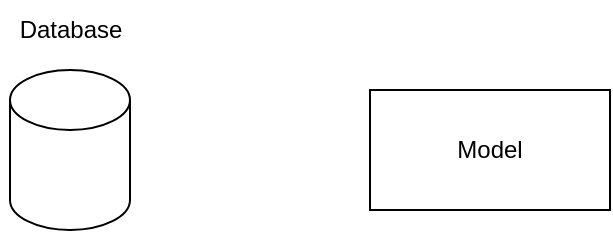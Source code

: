 <mxfile version="20.8.5" type="github">
  <diagram id="qtcBp3dJnnCbnhJm_IX-" name="Page-1">
    <mxGraphModel dx="2227" dy="729" grid="1" gridSize="10" guides="1" tooltips="1" connect="1" arrows="1" fold="1" page="1" pageScale="1" pageWidth="827" pageHeight="1169" math="0" shadow="0">
      <root>
        <mxCell id="0" />
        <mxCell id="1" parent="0" />
        <mxCell id="3n8I6Zs3uas5UZcrwDvb-1" value="Model" style="rounded=0;whiteSpace=wrap;html=1;" vertex="1" parent="1">
          <mxGeometry x="-60" y="160" width="120" height="60" as="geometry" />
        </mxCell>
        <mxCell id="3n8I6Zs3uas5UZcrwDvb-2" value="" style="shape=cylinder3;whiteSpace=wrap;html=1;boundedLbl=1;backgroundOutline=1;size=15;" vertex="1" parent="1">
          <mxGeometry x="-240" y="150" width="60" height="80" as="geometry" />
        </mxCell>
        <mxCell id="3n8I6Zs3uas5UZcrwDvb-4" value="Database" style="text;html=1;align=center;verticalAlign=middle;resizable=0;points=[];autosize=1;strokeColor=none;fillColor=none;" vertex="1" parent="1">
          <mxGeometry x="-245" y="115" width="70" height="30" as="geometry" />
        </mxCell>
      </root>
    </mxGraphModel>
  </diagram>
</mxfile>
